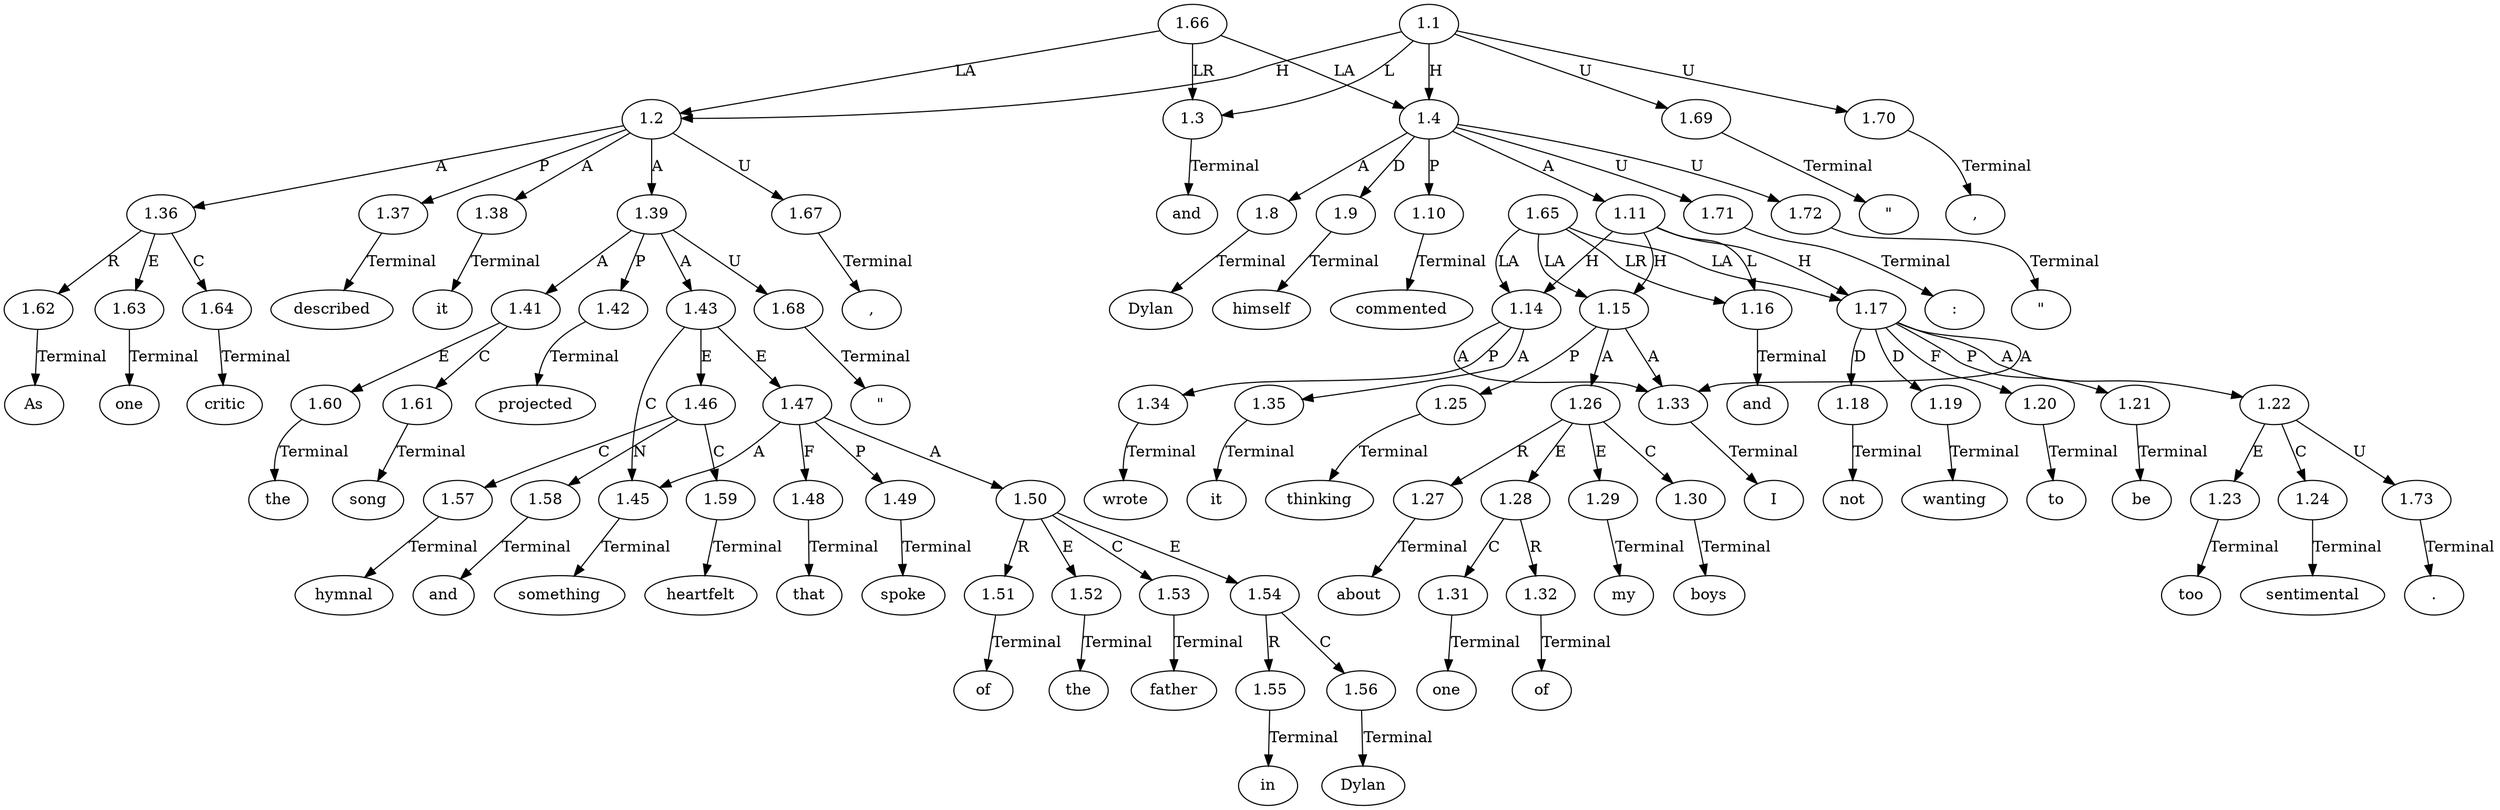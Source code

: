 // Graph
digraph {
	0.1 [label=As ordering=out]
	0.10 [label="\"" ordering=out]
	0.11 [label=something ordering=out]
	0.12 [label=hymnal ordering=out]
	0.13 [label=and ordering=out]
	0.14 [label=heartfelt ordering=out]
	0.15 [label=that ordering=out]
	0.16 [label=spoke ordering=out]
	0.17 [label=of ordering=out]
	0.18 [label=the ordering=out]
	0.19 [label=father ordering=out]
	0.2 [label=one ordering=out]
	0.20 [label=in ordering=out]
	0.21 [label=Dylan ordering=out]
	0.22 [label="\"" ordering=out]
	0.23 [label="," ordering=out]
	0.24 [label=and ordering=out]
	0.25 [label=Dylan ordering=out]
	0.26 [label=himself ordering=out]
	0.27 [label=commented ordering=out]
	0.28 [label=":" ordering=out]
	0.29 [label="\"" ordering=out]
	0.3 [label=critic ordering=out]
	0.30 [label=I ordering=out]
	0.31 [label=wrote ordering=out]
	0.32 [label=it ordering=out]
	0.33 [label=thinking ordering=out]
	0.34 [label=about ordering=out]
	0.35 [label=one ordering=out]
	0.36 [label=of ordering=out]
	0.37 [label=my ordering=out]
	0.38 [label=boys ordering=out]
	0.39 [label=and ordering=out]
	0.4 [label=described ordering=out]
	0.40 [label=not ordering=out]
	0.41 [label=wanting ordering=out]
	0.42 [label=to ordering=out]
	0.43 [label=be ordering=out]
	0.44 [label=too ordering=out]
	0.45 [label=sentimental ordering=out]
	0.46 [label="." ordering=out]
	0.5 [label=it ordering=out]
	0.6 [label="," ordering=out]
	0.7 [label=the ordering=out]
	0.8 [label=song ordering=out]
	0.9 [label=projected ordering=out]
	1.1 [label=1.1 ordering=out]
	1.2 [label=1.2 ordering=out]
	1.3 [label=1.3 ordering=out]
	1.4 [label=1.4 ordering=out]
	1.8 [label=1.8 ordering=out]
	1.9 [label=1.9 ordering=out]
	1.10 [label=1.10 ordering=out]
	1.11 [label=1.11 ordering=out]
	1.14 [label=1.14 ordering=out]
	1.15 [label=1.15 ordering=out]
	1.16 [label=1.16 ordering=out]
	1.17 [label=1.17 ordering=out]
	1.18 [label=1.18 ordering=out]
	1.19 [label=1.19 ordering=out]
	1.20 [label=1.20 ordering=out]
	1.21 [label=1.21 ordering=out]
	1.22 [label=1.22 ordering=out]
	1.23 [label=1.23 ordering=out]
	1.24 [label=1.24 ordering=out]
	1.25 [label=1.25 ordering=out]
	1.26 [label=1.26 ordering=out]
	1.27 [label=1.27 ordering=out]
	1.28 [label=1.28 ordering=out]
	1.29 [label=1.29 ordering=out]
	1.30 [label=1.30 ordering=out]
	1.31 [label=1.31 ordering=out]
	1.32 [label=1.32 ordering=out]
	1.33 [label=1.33 ordering=out]
	1.34 [label=1.34 ordering=out]
	1.35 [label=1.35 ordering=out]
	1.36 [label=1.36 ordering=out]
	1.37 [label=1.37 ordering=out]
	1.38 [label=1.38 ordering=out]
	1.39 [label=1.39 ordering=out]
	1.41 [label=1.41 ordering=out]
	1.42 [label=1.42 ordering=out]
	1.43 [label=1.43 ordering=out]
	1.45 [label=1.45 ordering=out]
	1.46 [label=1.46 ordering=out]
	1.47 [label=1.47 ordering=out]
	1.48 [label=1.48 ordering=out]
	1.49 [label=1.49 ordering=out]
	1.50 [label=1.50 ordering=out]
	1.51 [label=1.51 ordering=out]
	1.52 [label=1.52 ordering=out]
	1.53 [label=1.53 ordering=out]
	1.54 [label=1.54 ordering=out]
	1.55 [label=1.55 ordering=out]
	1.56 [label=1.56 ordering=out]
	1.57 [label=1.57 ordering=out]
	1.58 [label=1.58 ordering=out]
	1.59 [label=1.59 ordering=out]
	1.60 [label=1.60 ordering=out]
	1.61 [label=1.61 ordering=out]
	1.62 [label=1.62 ordering=out]
	1.63 [label=1.63 ordering=out]
	1.64 [label=1.64 ordering=out]
	1.65 [label=1.65 ordering=out]
	1.66 [label=1.66 ordering=out]
	1.67 [label=1.67 ordering=out]
	1.68 [label=1.68 ordering=out]
	1.69 [label=1.69 ordering=out]
	1.70 [label=1.70 ordering=out]
	1.71 [label=1.71 ordering=out]
	1.72 [label=1.72 ordering=out]
	1.73 [label=1.73 ordering=out]
	1.1 -> 1.2 [label=H ordering=out]
	1.1 -> 1.3 [label=L ordering=out]
	1.1 -> 1.4 [label=H ordering=out]
	1.1 -> 1.69 [label=U ordering=out]
	1.1 -> 1.70 [label=U ordering=out]
	1.2 -> 1.36 [label=A ordering=out]
	1.2 -> 1.37 [label=P ordering=out]
	1.2 -> 1.38 [label=A ordering=out]
	1.2 -> 1.39 [label=A ordering=out]
	1.2 -> 1.67 [label=U ordering=out]
	1.3 -> 0.24 [label=Terminal ordering=out]
	1.4 -> 1.8 [label=A ordering=out]
	1.4 -> 1.9 [label=D ordering=out]
	1.4 -> 1.10 [label=P ordering=out]
	1.4 -> 1.11 [label=A ordering=out]
	1.4 -> 1.71 [label=U ordering=out]
	1.4 -> 1.72 [label=U ordering=out]
	1.8 -> 0.25 [label=Terminal ordering=out]
	1.9 -> 0.26 [label=Terminal ordering=out]
	1.10 -> 0.27 [label=Terminal ordering=out]
	1.11 -> 1.14 [label=H ordering=out]
	1.11 -> 1.15 [label=H ordering=out]
	1.11 -> 1.16 [label=L ordering=out]
	1.11 -> 1.17 [label=H ordering=out]
	1.14 -> 1.33 [label=A ordering=out]
	1.14 -> 1.34 [label=P ordering=out]
	1.14 -> 1.35 [label=A ordering=out]
	1.15 -> 1.25 [label=P ordering=out]
	1.15 -> 1.26 [label=A ordering=out]
	1.15 -> 1.33 [label=A ordering=out]
	1.16 -> 0.39 [label=Terminal ordering=out]
	1.17 -> 1.18 [label=D ordering=out]
	1.17 -> 1.19 [label=D ordering=out]
	1.17 -> 1.20 [label=F ordering=out]
	1.17 -> 1.21 [label=P ordering=out]
	1.17 -> 1.22 [label=A ordering=out]
	1.17 -> 1.33 [label=A ordering=out]
	1.18 -> 0.40 [label=Terminal ordering=out]
	1.19 -> 0.41 [label=Terminal ordering=out]
	1.20 -> 0.42 [label=Terminal ordering=out]
	1.21 -> 0.43 [label=Terminal ordering=out]
	1.22 -> 1.23 [label=E ordering=out]
	1.22 -> 1.24 [label=C ordering=out]
	1.22 -> 1.73 [label=U ordering=out]
	1.23 -> 0.44 [label=Terminal ordering=out]
	1.24 -> 0.45 [label=Terminal ordering=out]
	1.25 -> 0.33 [label=Terminal ordering=out]
	1.26 -> 1.27 [label=R ordering=out]
	1.26 -> 1.28 [label=E ordering=out]
	1.26 -> 1.29 [label=E ordering=out]
	1.26 -> 1.30 [label=C ordering=out]
	1.27 -> 0.34 [label=Terminal ordering=out]
	1.28 -> 1.31 [label=C ordering=out]
	1.28 -> 1.32 [label=R ordering=out]
	1.29 -> 0.37 [label=Terminal ordering=out]
	1.30 -> 0.38 [label=Terminal ordering=out]
	1.31 -> 0.35 [label=Terminal ordering=out]
	1.32 -> 0.36 [label=Terminal ordering=out]
	1.33 -> 0.30 [label=Terminal ordering=out]
	1.34 -> 0.31 [label=Terminal ordering=out]
	1.35 -> 0.32 [label=Terminal ordering=out]
	1.36 -> 1.62 [label=R ordering=out]
	1.36 -> 1.63 [label=E ordering=out]
	1.36 -> 1.64 [label=C ordering=out]
	1.37 -> 0.4 [label=Terminal ordering=out]
	1.38 -> 0.5 [label=Terminal ordering=out]
	1.39 -> 1.41 [label=A ordering=out]
	1.39 -> 1.42 [label=P ordering=out]
	1.39 -> 1.43 [label=A ordering=out]
	1.39 -> 1.68 [label=U ordering=out]
	1.41 -> 1.60 [label=E ordering=out]
	1.41 -> 1.61 [label=C ordering=out]
	1.42 -> 0.9 [label=Terminal ordering=out]
	1.43 -> 1.45 [label=C ordering=out]
	1.43 -> 1.46 [label=E ordering=out]
	1.43 -> 1.47 [label=E ordering=out]
	1.45 -> 0.11 [label=Terminal ordering=out]
	1.46 -> 1.57 [label=C ordering=out]
	1.46 -> 1.58 [label=N ordering=out]
	1.46 -> 1.59 [label=C ordering=out]
	1.47 -> 1.45 [label=A ordering=out]
	1.47 -> 1.48 [label=F ordering=out]
	1.47 -> 1.49 [label=P ordering=out]
	1.47 -> 1.50 [label=A ordering=out]
	1.48 -> 0.15 [label=Terminal ordering=out]
	1.49 -> 0.16 [label=Terminal ordering=out]
	1.50 -> 1.51 [label=R ordering=out]
	1.50 -> 1.52 [label=E ordering=out]
	1.50 -> 1.53 [label=C ordering=out]
	1.50 -> 1.54 [label=E ordering=out]
	1.51 -> 0.17 [label=Terminal ordering=out]
	1.52 -> 0.18 [label=Terminal ordering=out]
	1.53 -> 0.19 [label=Terminal ordering=out]
	1.54 -> 1.55 [label=R ordering=out]
	1.54 -> 1.56 [label=C ordering=out]
	1.55 -> 0.20 [label=Terminal ordering=out]
	1.56 -> 0.21 [label=Terminal ordering=out]
	1.57 -> 0.12 [label=Terminal ordering=out]
	1.58 -> 0.13 [label=Terminal ordering=out]
	1.59 -> 0.14 [label=Terminal ordering=out]
	1.60 -> 0.7 [label=Terminal ordering=out]
	1.61 -> 0.8 [label=Terminal ordering=out]
	1.62 -> 0.1 [label=Terminal ordering=out]
	1.63 -> 0.2 [label=Terminal ordering=out]
	1.64 -> 0.3 [label=Terminal ordering=out]
	1.65 -> 1.14 [label=LA ordering=out]
	1.65 -> 1.15 [label=LA ordering=out]
	1.65 -> 1.16 [label=LR ordering=out]
	1.65 -> 1.17 [label=LA ordering=out]
	1.66 -> 1.2 [label=LA ordering=out]
	1.66 -> 1.3 [label=LR ordering=out]
	1.66 -> 1.4 [label=LA ordering=out]
	1.67 -> 0.6 [label=Terminal ordering=out]
	1.68 -> 0.10 [label=Terminal ordering=out]
	1.69 -> 0.22 [label=Terminal ordering=out]
	1.70 -> 0.23 [label=Terminal ordering=out]
	1.71 -> 0.28 [label=Terminal ordering=out]
	1.72 -> 0.29 [label=Terminal ordering=out]
	1.73 -> 0.46 [label=Terminal ordering=out]
}
